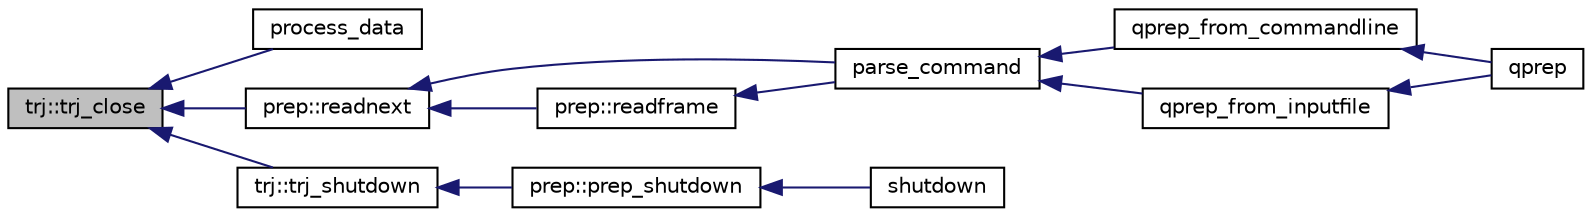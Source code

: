 digraph "trj::trj_close"
{
  edge [fontname="Helvetica",fontsize="10",labelfontname="Helvetica",labelfontsize="10"];
  node [fontname="Helvetica",fontsize="10",shape=record];
  rankdir="LR";
  Node1 [label="trj::trj_close",height=0.2,width=0.4,color="black", fillcolor="grey75", style="filled" fontcolor="black"];
  Node1 -> Node2 [dir="back",color="midnightblue",fontsize="10",style="solid"];
  Node2 [label="process_data",height=0.2,width=0.4,color="black", fillcolor="white", style="filled",URL="$qcalc_8f90.html#a7d2d447954fb385bdca4f228de92b1eb"];
  Node1 -> Node3 [dir="back",color="midnightblue",fontsize="10",style="solid"];
  Node3 [label="prep::readnext",height=0.2,width=0.4,color="black", fillcolor="white", style="filled",URL="$classprep.html#ab41936ec09ac09e102a791f2c28d8c37"];
  Node3 -> Node4 [dir="back",color="midnightblue",fontsize="10",style="solid"];
  Node4 [label="parse_command",height=0.2,width=0.4,color="black", fillcolor="white", style="filled",URL="$qprep_8f90.html#add7d58759b8d0826b87051647135e024"];
  Node4 -> Node5 [dir="back",color="midnightblue",fontsize="10",style="solid"];
  Node5 [label="qprep_from_commandline",height=0.2,width=0.4,color="black", fillcolor="white", style="filled",URL="$qprep_8f90.html#a509741b66578d6d76b269d0f98128910"];
  Node5 -> Node6 [dir="back",color="midnightblue",fontsize="10",style="solid"];
  Node6 [label="qprep",height=0.2,width=0.4,color="black", fillcolor="white", style="filled",URL="$qprep_8f90.html#a252292cf2c64796a48ab29aae4920d15"];
  Node4 -> Node7 [dir="back",color="midnightblue",fontsize="10",style="solid"];
  Node7 [label="qprep_from_inputfile",height=0.2,width=0.4,color="black", fillcolor="white", style="filled",URL="$qprep_8f90.html#aae7f6285ebd5705125725dcda622efd5"];
  Node7 -> Node6 [dir="back",color="midnightblue",fontsize="10",style="solid"];
  Node3 -> Node8 [dir="back",color="midnightblue",fontsize="10",style="solid"];
  Node8 [label="prep::readframe",height=0.2,width=0.4,color="black", fillcolor="white", style="filled",URL="$classprep.html#a76cc92e2a4be8c7ee740c6ba35b8789b"];
  Node8 -> Node4 [dir="back",color="midnightblue",fontsize="10",style="solid"];
  Node1 -> Node9 [dir="back",color="midnightblue",fontsize="10",style="solid"];
  Node9 [label="trj::trj_shutdown",height=0.2,width=0.4,color="black", fillcolor="white", style="filled",URL="$classtrj.html#a2cbeb84073441231eb32be6f80973e7b"];
  Node9 -> Node10 [dir="back",color="midnightblue",fontsize="10",style="solid"];
  Node10 [label="prep::prep_shutdown",height=0.2,width=0.4,color="black", fillcolor="white", style="filled",URL="$classprep.html#a980bbec7c9f236072dd12ff9ad79415e"];
  Node10 -> Node11 [dir="back",color="midnightblue",fontsize="10",style="solid"];
  Node11 [label="shutdown",height=0.2,width=0.4,color="black", fillcolor="white", style="filled",URL="$qprep_8f90.html#ad94096261d76af50d1489fb738a54422"];
}
